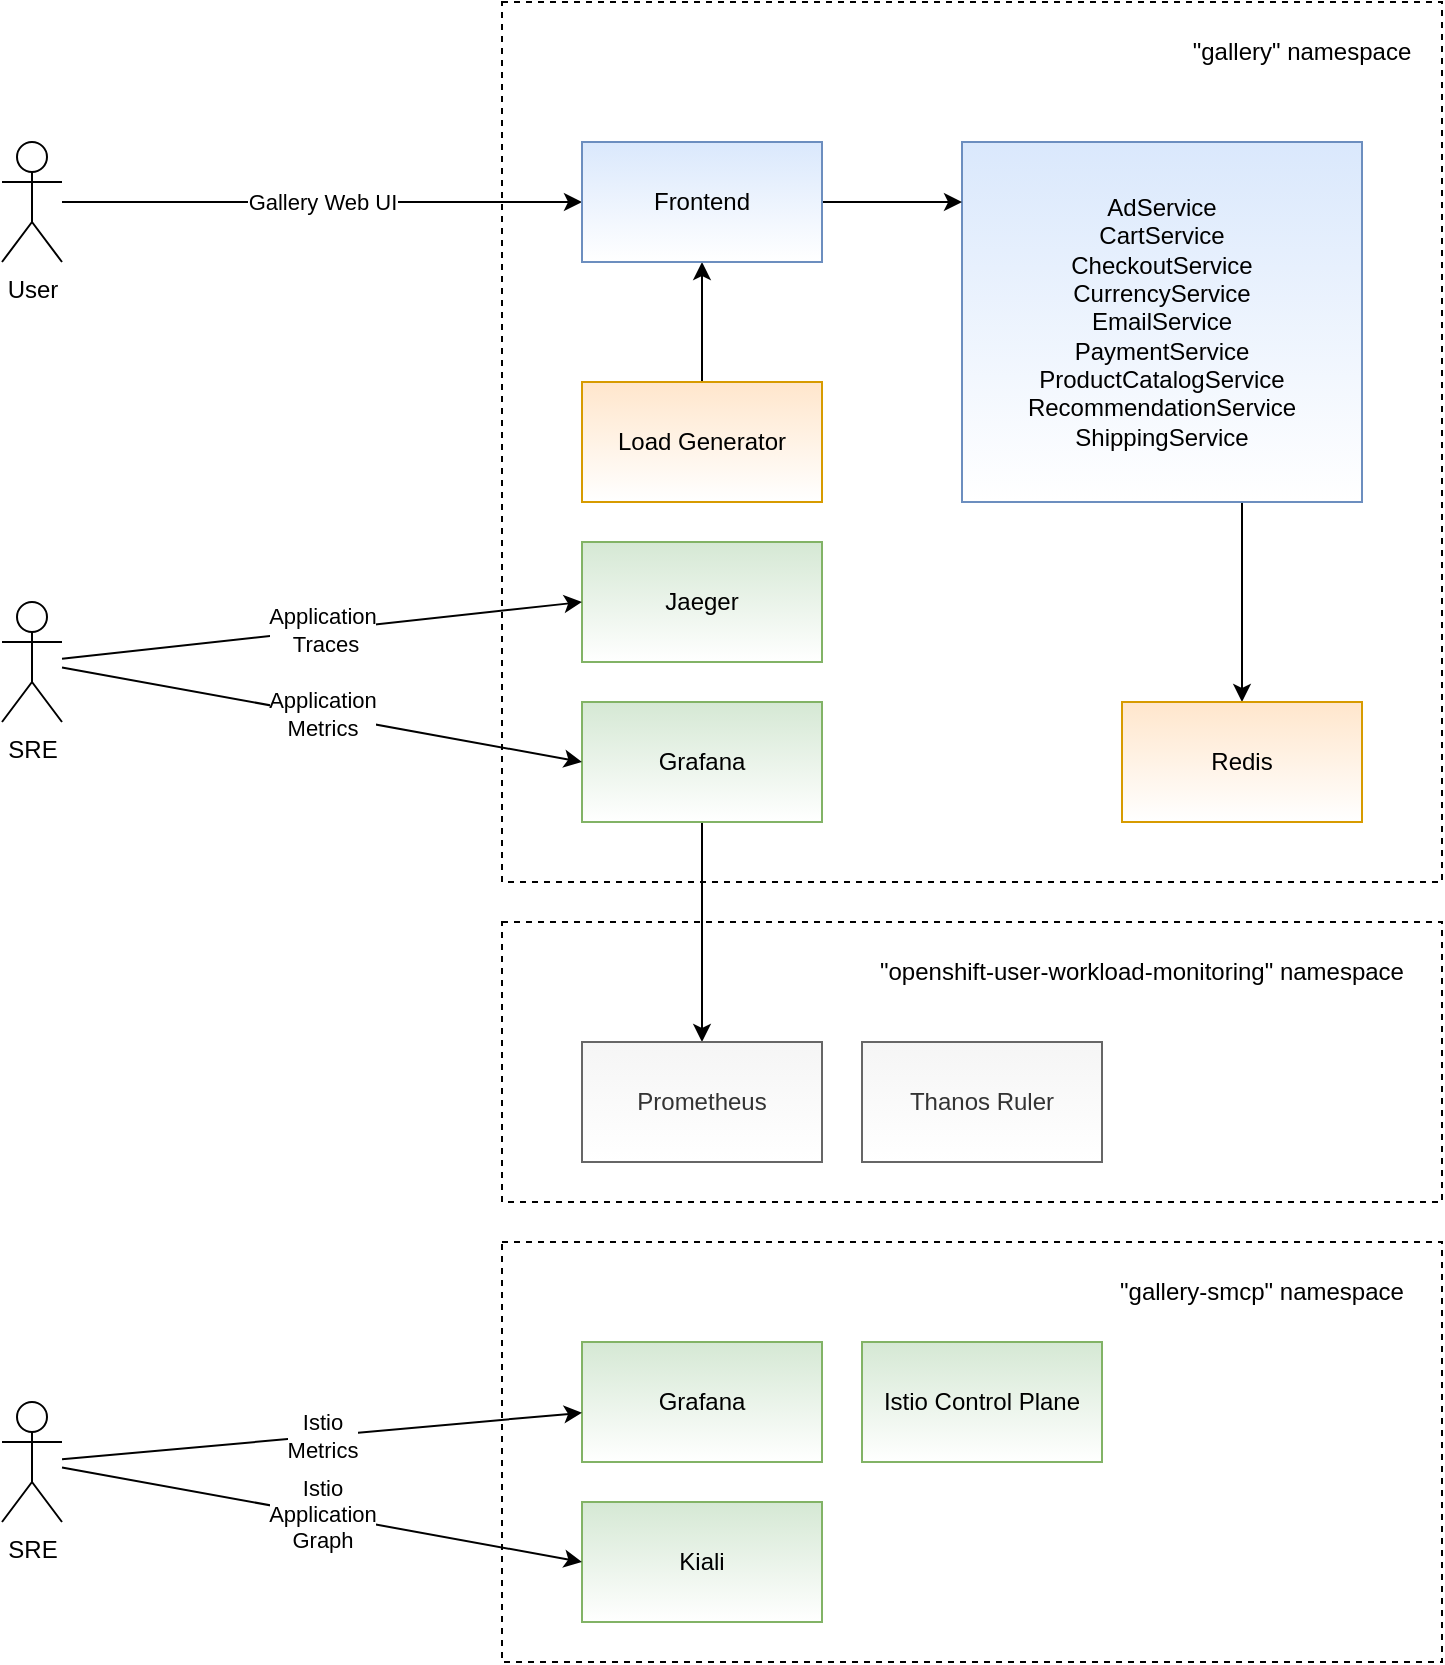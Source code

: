 <mxfile version="16.6.6" type="google"><diagram id="LAWjjn-Ct5_JskSpqL5n" name="Page-1"><mxGraphModel dx="1241" dy="1690" grid="1" gridSize="10" guides="1" tooltips="1" connect="1" arrows="1" fold="1" page="1" pageScale="1" pageWidth="850" pageHeight="1100" math="0" shadow="0"><root><mxCell id="0"/><mxCell id="1" parent="0"/><mxCell id="D6rySGOH67zug-CZB6Mi-34" value="" style="rounded=0;whiteSpace=wrap;html=1;dashed=1;gradientColor=#ffffff;" vertex="1" parent="1"><mxGeometry x="280" y="690" width="470" height="210" as="geometry"/></mxCell><mxCell id="D6rySGOH67zug-CZB6Mi-33" value="" style="rounded=0;whiteSpace=wrap;html=1;gradientColor=#ffffff;dashed=1;" vertex="1" parent="1"><mxGeometry x="280" y="530" width="470" height="140" as="geometry"/></mxCell><mxCell id="D6rySGOH67zug-CZB6Mi-32" value="" style="rounded=0;whiteSpace=wrap;html=1;gradientColor=#ffffff;dashed=1;" vertex="1" parent="1"><mxGeometry x="280" y="70" width="470" height="440" as="geometry"/></mxCell><mxCell id="D6rySGOH67zug-CZB6Mi-1" value="Istio Control Plane" style="rounded=0;whiteSpace=wrap;html=1;fillColor=#d5e8d4;strokeColor=#82b366;gradientColor=#ffffff;" vertex="1" parent="1"><mxGeometry x="460" y="740" width="120" height="60" as="geometry"/></mxCell><mxCell id="D6rySGOH67zug-CZB6Mi-3" value="Grafana" style="rounded=0;whiteSpace=wrap;html=1;fillColor=#d5e8d4;strokeColor=#82b366;gradientColor=#ffffff;" vertex="1" parent="1"><mxGeometry x="320" y="740" width="120" height="60" as="geometry"/></mxCell><mxCell id="D6rySGOH67zug-CZB6Mi-4" value="Kiali" style="rounded=0;whiteSpace=wrap;html=1;fillColor=#d5e8d4;strokeColor=#82b366;gradientColor=#ffffff;" vertex="1" parent="1"><mxGeometry x="320" y="820" width="120" height="60" as="geometry"/></mxCell><mxCell id="D6rySGOH67zug-CZB6Mi-22" style="edgeStyle=orthogonalEdgeStyle;rounded=0;orthogonalLoop=1;jettySize=auto;html=1;startArrow=none;startFill=0;endArrow=classic;endFill=1;" edge="1" parent="1" source="D6rySGOH67zug-CZB6Mi-6" target="D6rySGOH67zug-CZB6Mi-15"><mxGeometry relative="1" as="geometry"><Array as="points"><mxPoint x="650" y="340"/><mxPoint x="650" y="340"/></Array></mxGeometry></mxCell><mxCell id="D6rySGOH67zug-CZB6Mi-6" value="AdService&lt;br&gt;CartService&lt;br&gt;CheckoutService&lt;br&gt;CurrencyService&lt;br&gt;EmailService&lt;br&gt;PaymentService&lt;br&gt;ProductCatalogService&lt;br&gt;RecommendationService&lt;br&gt;ShippingService" style="rounded=0;whiteSpace=wrap;html=1;fillColor=#dae8fc;strokeColor=#6c8ebf;gradientColor=#ffffff;" vertex="1" parent="1"><mxGeometry x="510" y="140" width="200" height="180" as="geometry"/></mxCell><mxCell id="D6rySGOH67zug-CZB6Mi-28" style="edgeStyle=none;rounded=0;orthogonalLoop=1;jettySize=auto;html=1;entryX=0.5;entryY=0;entryDx=0;entryDy=0;startArrow=none;startFill=0;endArrow=classic;endFill=1;" edge="1" parent="1" source="D6rySGOH67zug-CZB6Mi-8" target="D6rySGOH67zug-CZB6Mi-16"><mxGeometry relative="1" as="geometry"/></mxCell><mxCell id="D6rySGOH67zug-CZB6Mi-8" value="Grafana" style="rounded=0;whiteSpace=wrap;html=1;fillColor=#d5e8d4;strokeColor=#82b366;gradientColor=#ffffff;" vertex="1" parent="1"><mxGeometry x="320" y="420" width="120" height="60" as="geometry"/></mxCell><mxCell id="D6rySGOH67zug-CZB6Mi-10" value="Jaeger" style="rounded=0;whiteSpace=wrap;html=1;fillColor=#d5e8d4;strokeColor=#82b366;gradientColor=#ffffff;" vertex="1" parent="1"><mxGeometry x="320" y="340" width="120" height="60" as="geometry"/></mxCell><mxCell id="D6rySGOH67zug-CZB6Mi-19" style="edgeStyle=orthogonalEdgeStyle;rounded=0;orthogonalLoop=1;jettySize=auto;html=1;entryX=0.5;entryY=1;entryDx=0;entryDy=0;" edge="1" parent="1" source="D6rySGOH67zug-CZB6Mi-11" target="D6rySGOH67zug-CZB6Mi-13"><mxGeometry relative="1" as="geometry"/></mxCell><mxCell id="D6rySGOH67zug-CZB6Mi-11" value="Load Generator" style="rounded=0;whiteSpace=wrap;html=1;fillColor=#ffe6cc;strokeColor=#d79b00;gradientColor=#ffffff;" vertex="1" parent="1"><mxGeometry x="320" y="260" width="120" height="60" as="geometry"/></mxCell><mxCell id="D6rySGOH67zug-CZB6Mi-18" style="edgeStyle=orthogonalEdgeStyle;rounded=0;orthogonalLoop=1;jettySize=auto;html=1;entryX=0;entryY=0.167;entryDx=0;entryDy=0;entryPerimeter=0;" edge="1" parent="1" source="D6rySGOH67zug-CZB6Mi-13" target="D6rySGOH67zug-CZB6Mi-6"><mxGeometry relative="1" as="geometry"/></mxCell><mxCell id="D6rySGOH67zug-CZB6Mi-21" value="Gallery Web UI" style="edgeStyle=orthogonalEdgeStyle;rounded=0;orthogonalLoop=1;jettySize=auto;html=1;endArrow=none;endFill=0;startArrow=classic;startFill=1;" edge="1" parent="1" source="D6rySGOH67zug-CZB6Mi-13" target="D6rySGOH67zug-CZB6Mi-20"><mxGeometry relative="1" as="geometry"/></mxCell><mxCell id="D6rySGOH67zug-CZB6Mi-13" value="Frontend" style="rounded=0;whiteSpace=wrap;html=1;fillColor=#dae8fc;strokeColor=#6c8ebf;gradientColor=#ffffff;" vertex="1" parent="1"><mxGeometry x="320" y="140" width="120" height="60" as="geometry"/></mxCell><mxCell id="D6rySGOH67zug-CZB6Mi-15" value="Redis" style="rounded=0;whiteSpace=wrap;html=1;fillColor=#ffe6cc;strokeColor=#d79b00;gradientColor=#ffffff;" vertex="1" parent="1"><mxGeometry x="590" y="420" width="120" height="60" as="geometry"/></mxCell><mxCell id="D6rySGOH67zug-CZB6Mi-16" value="Prometheus" style="rounded=0;whiteSpace=wrap;html=1;fillColor=#f5f5f5;fontColor=#333333;strokeColor=#666666;gradientColor=#ffffff;" vertex="1" parent="1"><mxGeometry x="320" y="590" width="120" height="60" as="geometry"/></mxCell><mxCell id="D6rySGOH67zug-CZB6Mi-17" value="Thanos Ruler" style="rounded=0;whiteSpace=wrap;html=1;fillColor=#f5f5f5;fontColor=#333333;strokeColor=#666666;gradientColor=#ffffff;" vertex="1" parent="1"><mxGeometry x="460" y="590" width="120" height="60" as="geometry"/></mxCell><mxCell id="D6rySGOH67zug-CZB6Mi-20" value="User" style="shape=umlActor;verticalLabelPosition=bottom;verticalAlign=top;html=1;outlineConnect=0;gradientColor=#ffffff;" vertex="1" parent="1"><mxGeometry x="30" y="140" width="30" height="60" as="geometry"/></mxCell><mxCell id="D6rySGOH67zug-CZB6Mi-24" value="Application&lt;br&gt;&amp;nbsp;Traces" style="rounded=0;orthogonalLoop=1;jettySize=auto;html=1;entryX=0;entryY=0.5;entryDx=0;entryDy=0;startArrow=none;startFill=0;endArrow=classic;endFill=1;" edge="1" parent="1" source="D6rySGOH67zug-CZB6Mi-23" target="D6rySGOH67zug-CZB6Mi-10"><mxGeometry relative="1" as="geometry"/></mxCell><mxCell id="D6rySGOH67zug-CZB6Mi-26" value="Application&lt;br&gt;Metrics" style="edgeStyle=none;rounded=0;orthogonalLoop=1;jettySize=auto;html=1;entryX=0;entryY=0.5;entryDx=0;entryDy=0;startArrow=none;startFill=0;endArrow=classic;endFill=1;" edge="1" parent="1" source="D6rySGOH67zug-CZB6Mi-23" target="D6rySGOH67zug-CZB6Mi-8"><mxGeometry relative="1" as="geometry"/></mxCell><mxCell id="D6rySGOH67zug-CZB6Mi-23" value="SRE" style="shape=umlActor;verticalLabelPosition=bottom;verticalAlign=top;html=1;outlineConnect=0;gradientColor=#ffffff;" vertex="1" parent="1"><mxGeometry x="30" y="370" width="30" height="60" as="geometry"/></mxCell><mxCell id="D6rySGOH67zug-CZB6Mi-30" value="Istio&lt;br&gt;Metrics" style="edgeStyle=none;rounded=0;orthogonalLoop=1;jettySize=auto;html=1;startArrow=none;startFill=0;endArrow=classic;endFill=1;" edge="1" parent="1" source="D6rySGOH67zug-CZB6Mi-29" target="D6rySGOH67zug-CZB6Mi-3"><mxGeometry relative="1" as="geometry"/></mxCell><mxCell id="D6rySGOH67zug-CZB6Mi-31" value="Istio&lt;br&gt;Application&lt;br&gt;Graph" style="edgeStyle=none;rounded=0;orthogonalLoop=1;jettySize=auto;html=1;entryX=0;entryY=0.5;entryDx=0;entryDy=0;startArrow=none;startFill=0;endArrow=classic;endFill=1;" edge="1" parent="1" source="D6rySGOH67zug-CZB6Mi-29" target="D6rySGOH67zug-CZB6Mi-4"><mxGeometry relative="1" as="geometry"/></mxCell><mxCell id="D6rySGOH67zug-CZB6Mi-29" value="SRE" style="shape=umlActor;verticalLabelPosition=bottom;verticalAlign=top;html=1;outlineConnect=0;gradientColor=#ffffff;" vertex="1" parent="1"><mxGeometry x="30" y="770" width="30" height="60" as="geometry"/></mxCell><mxCell id="D6rySGOH67zug-CZB6Mi-36" value="&quot;gallery&quot; namespace" style="text;html=1;strokeColor=none;fillColor=none;align=center;verticalAlign=middle;whiteSpace=wrap;rounded=0;dashed=1;" vertex="1" parent="1"><mxGeometry x="620" y="80" width="120" height="30" as="geometry"/></mxCell><mxCell id="D6rySGOH67zug-CZB6Mi-37" value="&quot;openshift-user-workload-monitoring&quot; namespace" style="text;html=1;strokeColor=none;fillColor=none;align=center;verticalAlign=middle;whiteSpace=wrap;rounded=0;dashed=1;" vertex="1" parent="1"><mxGeometry x="460" y="540" width="280" height="30" as="geometry"/></mxCell><mxCell id="D6rySGOH67zug-CZB6Mi-38" value="&quot;gallery-smcp&quot; namespace" style="text;html=1;strokeColor=none;fillColor=none;align=center;verticalAlign=middle;whiteSpace=wrap;rounded=0;dashed=1;" vertex="1" parent="1"><mxGeometry x="580" y="700" width="160" height="30" as="geometry"/></mxCell></root></mxGraphModel></diagram></mxfile>